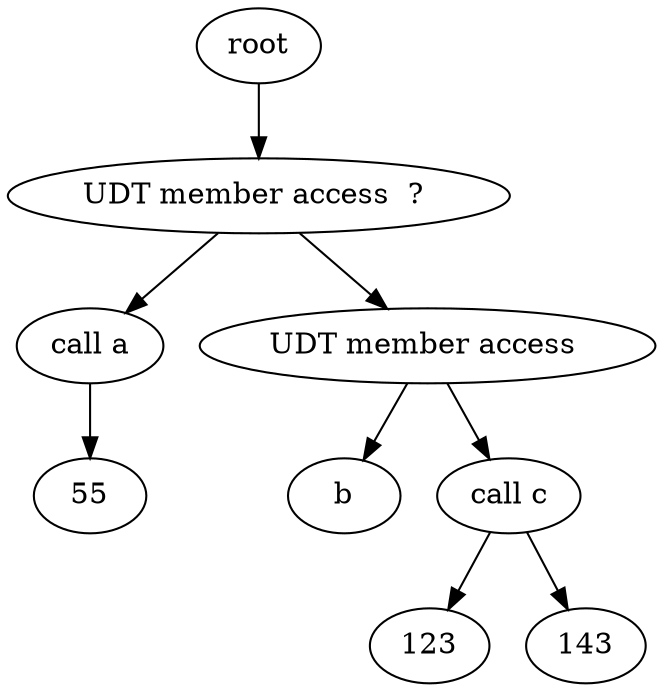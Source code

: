 digraph G { 
"0"   [label="root"]; 
 "1"   [label="UDT member access  ? "]; 
 "0" -> "1"; 
 "2"   [label="call a"]; 
 "1" -> "2"; 
 "3"   [label="55"]; 
 "2" -> "3"; 
 "4"   [label="UDT member access "]; 
 "1" -> "4"; 
 "5"   [label="b"]; 
 "4" -> "5"; 
 "6"   [label="call c"]; 
 "4" -> "6"; 
 "7"   [label="123"]; 
 "6" -> "7"; 
 "8"   [label="143"]; 
 "6" -> "8"; 
 }